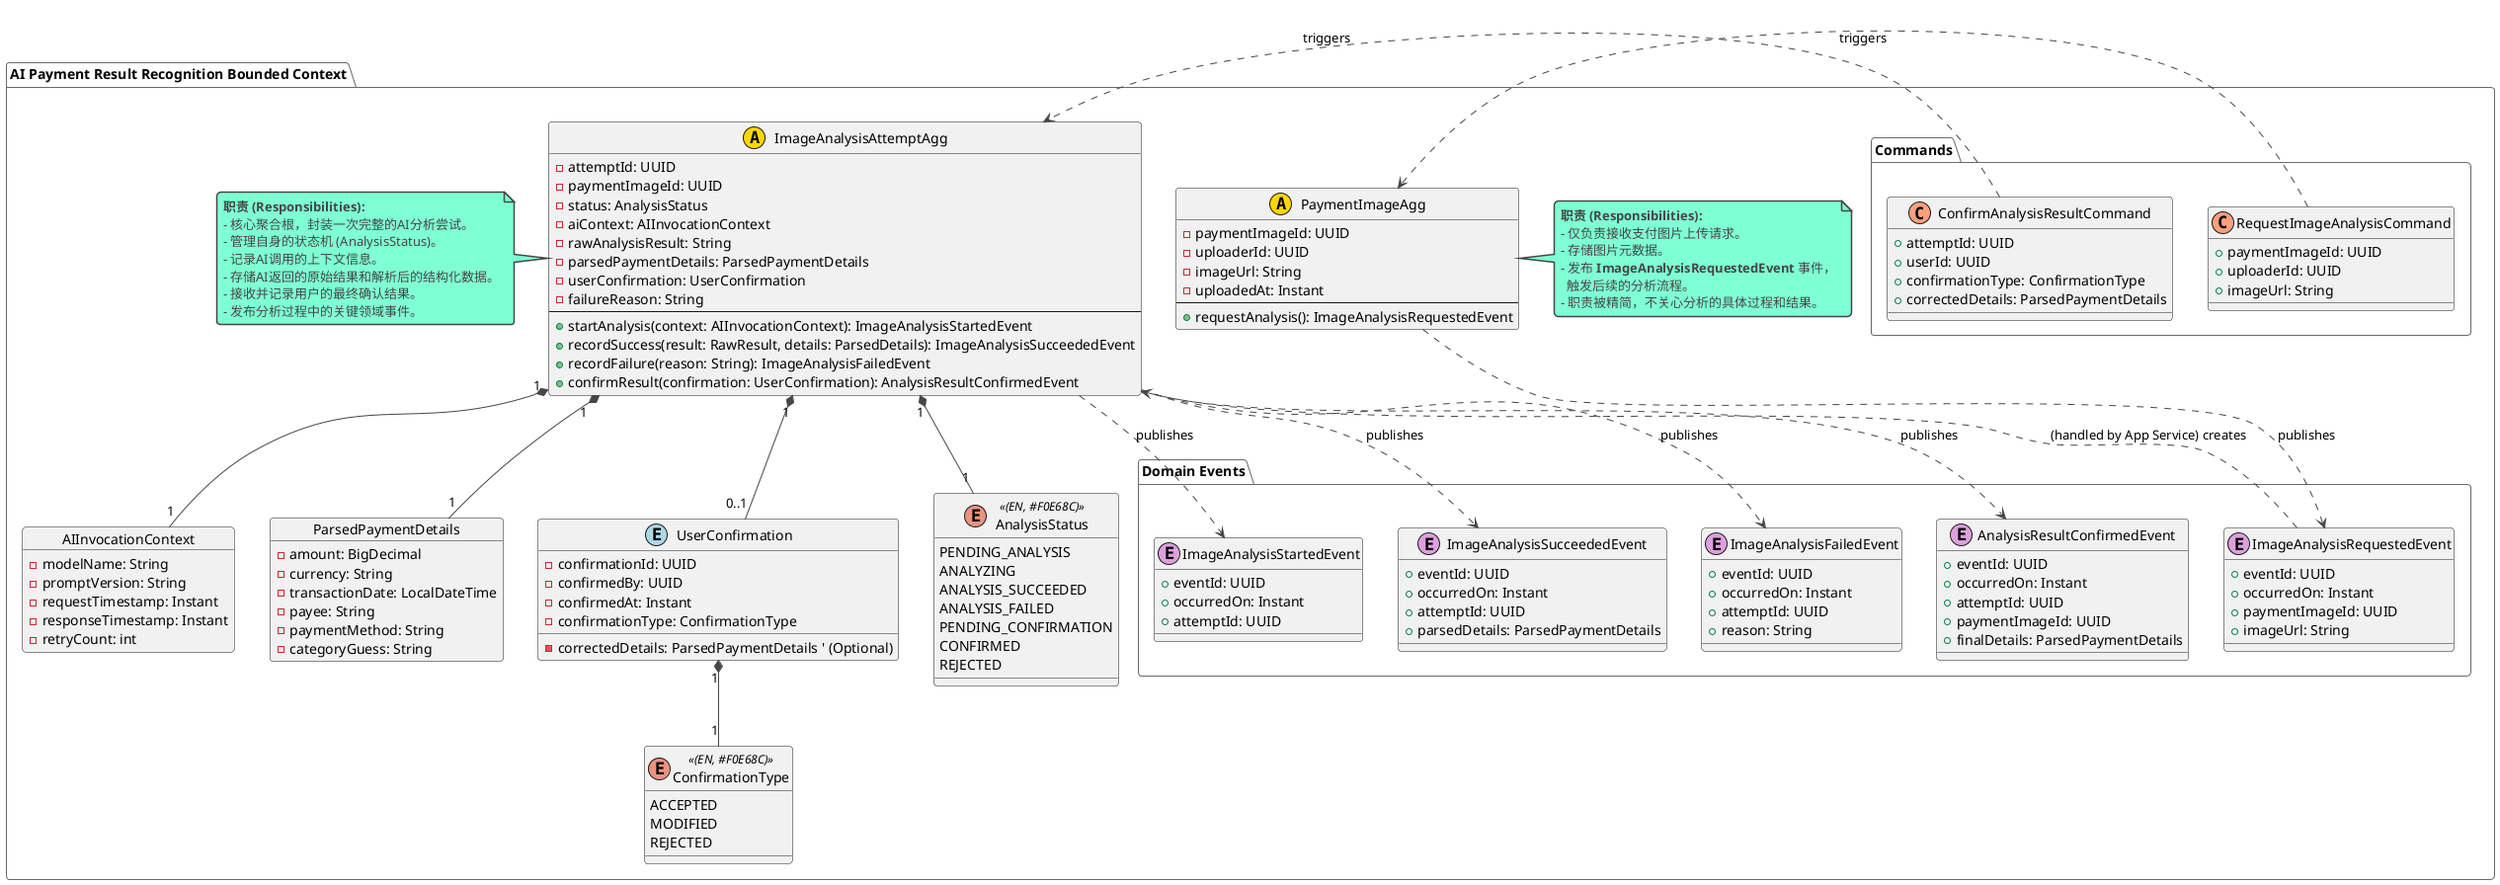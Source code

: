 @startuml AI Analysis Bounded Context

!theme vibrant
' hide empty members
' skinparam linetype ortho

' Pre-define stereotypes
!define aggregate(name) entity name << (A, #FFD700) >>
!define entity(name) entity name << (E, #ADD8E6) >>
!define vo(name) object name << (V, #90EE90) >>
!define command(name) class name << (C, #FFA07A) >>
!define event(name) class name << (E, #DDA0DD) >>
!define enum(name) enum name << (EN, #F0E68C) >>

package "AI Payment Result Recognition Bounded Context" {

    ' =============================================
    ' Aggregates
    ' =============================================

    aggregate(PaymentImageAgg) {
        - paymentImageId: UUID
        - uploaderId: UUID
        - imageUrl: String
        - uploadedAt: Instant
        --
        + requestAnalysis(): ImageAnalysisRequestedEvent
    }
    note right of PaymentImageAgg
        **职责 (Responsibilities):**
        - 仅负责接收支付图片上传请求。
        - 存储图片元数据。
        - 发布 **ImageAnalysisRequestedEvent** 事件，
          触发后续的分析流程。
        - 职责被精简，不关心分析的具体过程和结果。
    end note


    aggregate(ImageAnalysisAttemptAgg) {
        - attemptId: UUID
        - paymentImageId: UUID
        - status: AnalysisStatus
        - aiContext: AIInvocationContext
        - rawAnalysisResult: String
        - parsedPaymentDetails: ParsedPaymentDetails
        - userConfirmation: UserConfirmation
        - failureReason: String
        --
        + startAnalysis(context: AIInvocationContext): ImageAnalysisStartedEvent
        + recordSuccess(result: RawResult, details: ParsedDetails): ImageAnalysisSucceededEvent
        + recordFailure(reason: String): ImageAnalysisFailedEvent
        + confirmResult(confirmation: UserConfirmation): AnalysisResultConfirmedEvent
    }
    note left of ImageAnalysisAttemptAgg
        **职责 (Responsibilities):**
        - 核心聚合根，封装一次完整的AI分析尝试。
        - 管理自身的状态机 (AnalysisStatus)。
        - 记录AI调用的上下文信息。
        - 存储AI返回的原始结果和解析后的结构化数据。
        - 接收并记录用户的最终确认结果。
        - 发布分析过程中的关键领域事件。
    end note

    ' =============================================
    ' Entities / Value Objects within Aggregates
    ' =============================================

    vo(AIInvocationContext) {
        - modelName: String
        - promptVersion: String
        - requestTimestamp: Instant
        - responseTimestamp: Instant
        - retryCount: int
    }

    vo(ParsedPaymentDetails) {
        - amount: BigDecimal
        - currency: String
        - transactionDate: LocalDateTime
        - payee: String
        - paymentMethod: String
        - categoryGuess: String
    }

    entity(UserConfirmation) {
        - confirmationId: UUID
        - confirmedBy: UUID
        - confirmedAt: Instant
        - confirmationType: ConfirmationType
        - correctedDetails: ParsedPaymentDetails ' (Optional)
    }

    ' =============================================
    ' Enums for State and Type
    ' =============================================

    enum(AnalysisStatus) {
        PENDING_ANALYSIS
        ANALYZING
        ANALYSIS_SUCCEEDED
        ANALYSIS_FAILED
        PENDING_CONFIRMATION
        CONFIRMED
        REJECTED
    }

    enum(ConfirmationType) {
        ACCEPTED
        MODIFIED
        REJECTED
    }

    ' =============================================
    ' Relationships
    ' =============================================

    ImageAnalysisAttemptAgg "1" *-- "1" AnalysisStatus
    ImageAnalysisAttemptAgg "1" *-- "1" AIInvocationContext
    ImageAnalysisAttemptAgg "1" *-- "1" ParsedPaymentDetails
    ImageAnalysisAttemptAgg "1" *-- "0..1" UserConfirmation
    UserConfirmation "1" *-- "1" ConfirmationType

    ' =============================================
    ' Commands & Events
    ' =============================================

    package "Commands" {
        command(RequestImageAnalysisCommand) {
            + paymentImageId: UUID
            + uploaderId: UUID
            + imageUrl: String
        }
        command(ConfirmAnalysisResultCommand) {
            + attemptId: UUID
            + userId: UUID
            + confirmationType: ConfirmationType
            + correctedDetails: ParsedPaymentDetails
        }
    }

    package "Domain Events" {
        event(ImageAnalysisRequestedEvent) {
            + eventId: UUID
            + occurredOn: Instant
            + paymentImageId: UUID
            + imageUrl: String
        }
        event(ImageAnalysisStartedEvent) {
            + eventId: UUID
            + occurredOn: Instant
            + attemptId: UUID
        }
        event(ImageAnalysisSucceededEvent) {
            + eventId: UUID
            + occurredOn: Instant
            + attemptId: UUID
            + parsedDetails: ParsedPaymentDetails
        }
        event(ImageAnalysisFailedEvent) {
            + eventId: UUID
            + occurredOn: Instant
            + attemptId: UUID
            + reason: String
        }
        event(AnalysisResultConfirmedEvent) {
            + eventId: UUID
            + occurredOn: Instant
            + attemptId: UUID
            + paymentImageId: UUID
            + finalDetails: ParsedPaymentDetails
        }
    }

    ' =============================================
    ' Data Flow (Simplified)
    ' =============================================
    RequestImageAnalysisCommand .> PaymentImageAgg : triggers
    PaymentImageAgg ..> ImageAnalysisRequestedEvent : publishes

    ImageAnalysisRequestedEvent ..> ImageAnalysisAttemptAgg : (handled by App Service) creates

    ' (Internal process or App Service triggers)
    ImageAnalysisAttemptAgg ..> ImageAnalysisStartedEvent : publishes
    ImageAnalysisAttemptAgg ..> ImageAnalysisSucceededEvent : publishes
    ImageAnalysisAttemptAgg ..> ImageAnalysisFailedEvent : publishes

    ConfirmAnalysisResultCommand .> ImageAnalysisAttemptAgg : triggers
    ImageAnalysisAttemptAgg ..> AnalysisResultConfirmedEvent : publishes

}

@enduml

' =============================================
' Hexagonal Architecture View: AI Service Integration
' =============================================
skinparam componentStyle uml2

package "Inbound (Driving) Adapters" #LightSkyBlue {
  component "ImageAnalysisRequestListener" as Listener
  note top of Listener
    Handles ImageAnalysisRequestedEvent
    (Asynchronous Entry Point)
  end note
}

hexagon "Application Core" #White {
  
  package "Application Service (Use Cases)" {
    component "ImageAnalysisApplicationService" as AppService
  }

  package "Domain Model" {
     aggregate(ImageAnalysisAttemptAgg)
  }

  package "Outbound Ports" {
    interface "AIAnalysisPort" as AIAnalysisPort
    interface "ImageAnalysisAttemptRepository" as RepoPort
    interface "PaymentImageRepository" as ImageRepoPort
  }
}

package "Outbound (Driven) Adapters" #LightGreen {
  component "LangChain4jAIAnalysisAdapter" as AIAdapter
  note bottom of AIAdapter
    Implements AIAnalysisPort.
    Connects to the real AI service.
  end note
  component "PersistenceAdapter" as PersistenceAdapter
  note bottom of PersistenceAdapter
    Implements repository ports.
    Communicates with the database.
  end note
}

package "External Systems" {
    external_system("Alibaba Qwen AI Service") as QwenService
    database "PostgreSQL" as DB
}


' --- Connections ---
Listener --> AppService : (via UseCase Interface)

AppService --> AIAnalysisPort
AppService --> RepoPort
AppService --> ImageRepoPort
AppService --> ImageAnalysisAttemptAgg : uses

AIAdapter .u.|> AIAnalysisPort
PersistenceAdapter .u.|> RepoPort
PersistenceAdapter .u.|> ImageRepoPort

AIAdapter -r-> QwenService : HTTPS/API Call
PersistenceAdapter -r-> DB : JDBC
